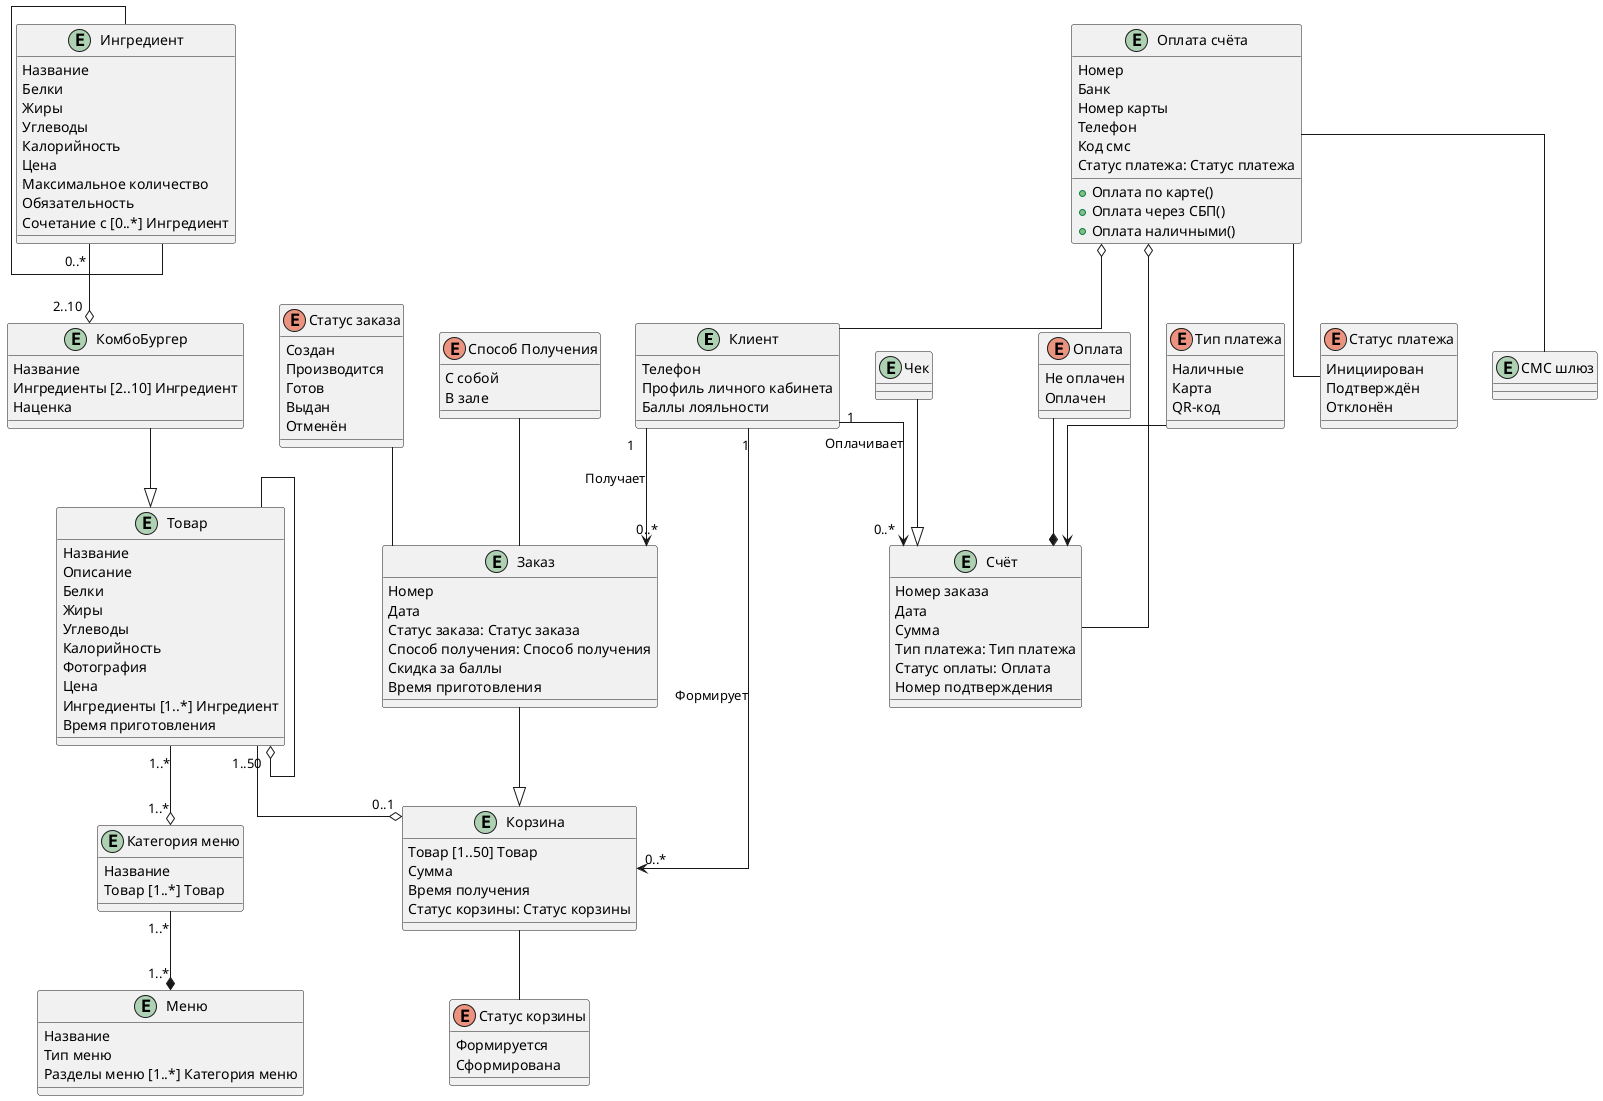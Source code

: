 @startuml
skinparam linetype ortho

Entity Client as "Клиент" {
Телефон
Профиль личного кабинета
Баллы лояльности
}

Entity Product as "Товар" {
Название
Описание
Белки
Жиры
Углеводы
Калорийность
Фотография
Цена
Ингредиенты [1..*] Ингредиент
Время приготовления
}

Entity Menu as "Меню" {
Название
Тип меню 
Разделы меню [1..*] Категория меню
}

Entity MenuSection as "Категория меню" {
Название
Товар [1..*] Товар
}

Entity Cart as "Корзина" {
Товар [1..50] Товар
Сумма
Время получения
Статус корзины: Статус корзины
}

Entity Order as "Заказ" {
Номер
Дата
Статус заказа: Статус заказа
Способ получения: Способ получения
Скидка за баллы
Время приготовления
}

Enum CartStatus as "Статус корзины" {
Формируется
Сформирована
}

Enum OrderStatus as "Статус заказа" {
Создан
Производится
Готов
Выдан
Отменён
}

Enum Obtaining as "Способ Получения" {
С собой
В зале
}

Enum PaymentStatus as "Оплата" {
Не оплачен
Оплачен
}

Enum PaymentType as "Тип платежа" {
Наличные
Карта
QR-код
}

Enum PaymentState as "Статус платежа" {
Инициирован
Подтверждён
Отклонён
}

Entity ComboBurger as "КомбоБургер" {
Название
Ингредиенты [2..10] Ингредиент
Наценка
}

Entity Ingredient as "Ингредиент" {
Название
Белки
Жиры
Углеводы
Калорийность
Цена
Максимальное количество
Обязательность
Сочетание с [0..*] Ингредиент
}

Entity Payment as "Счёт" {
Номер заказа
Дата
Сумма
Тип платежа: Тип платежа
Статус оплаты: Оплата
Номер подтверждения
}

Entity Receipt as "Чек" {
}

Entity SmsGateway as "СМС шлюз" {
}

Entity PermitionPayment as "Оплата счёта" {
Номер
Банк
Номер карты
Телефон
Код смс
Статус платежа: Статус платежа
+ Оплата по карте()
+ Оплата через СБП()
+ Оплата наличными()
}


Ingredient "0..*" --o "2..10" ComboBurger
Ingredient -- Ingredient
Product "1..50" --o "0..1" Cart
Product --o Product
Order --|> Cart
Cart -- CartStatus
PaymentStatus --* Payment
OrderStatus -- Order
Obtaining -- Order
MenuSection "1..*" --* "1..*" Menu
Product "1..*" --o "1..*" MenuSection
ComboBurger --|> Product
Client "1" --> "0..*" Cart : Формирует
Client "1" --> "0..*" Order : Получает
Client "1" --> "0..*" Payment : Оплачивает
PaymentType --> Payment
Receipt --|> Payment
PermitionPayment -- PaymentState
PermitionPayment -- SmsGateway
PermitionPayment o-- Payment
PermitionPayment o-- Client

@enduml
